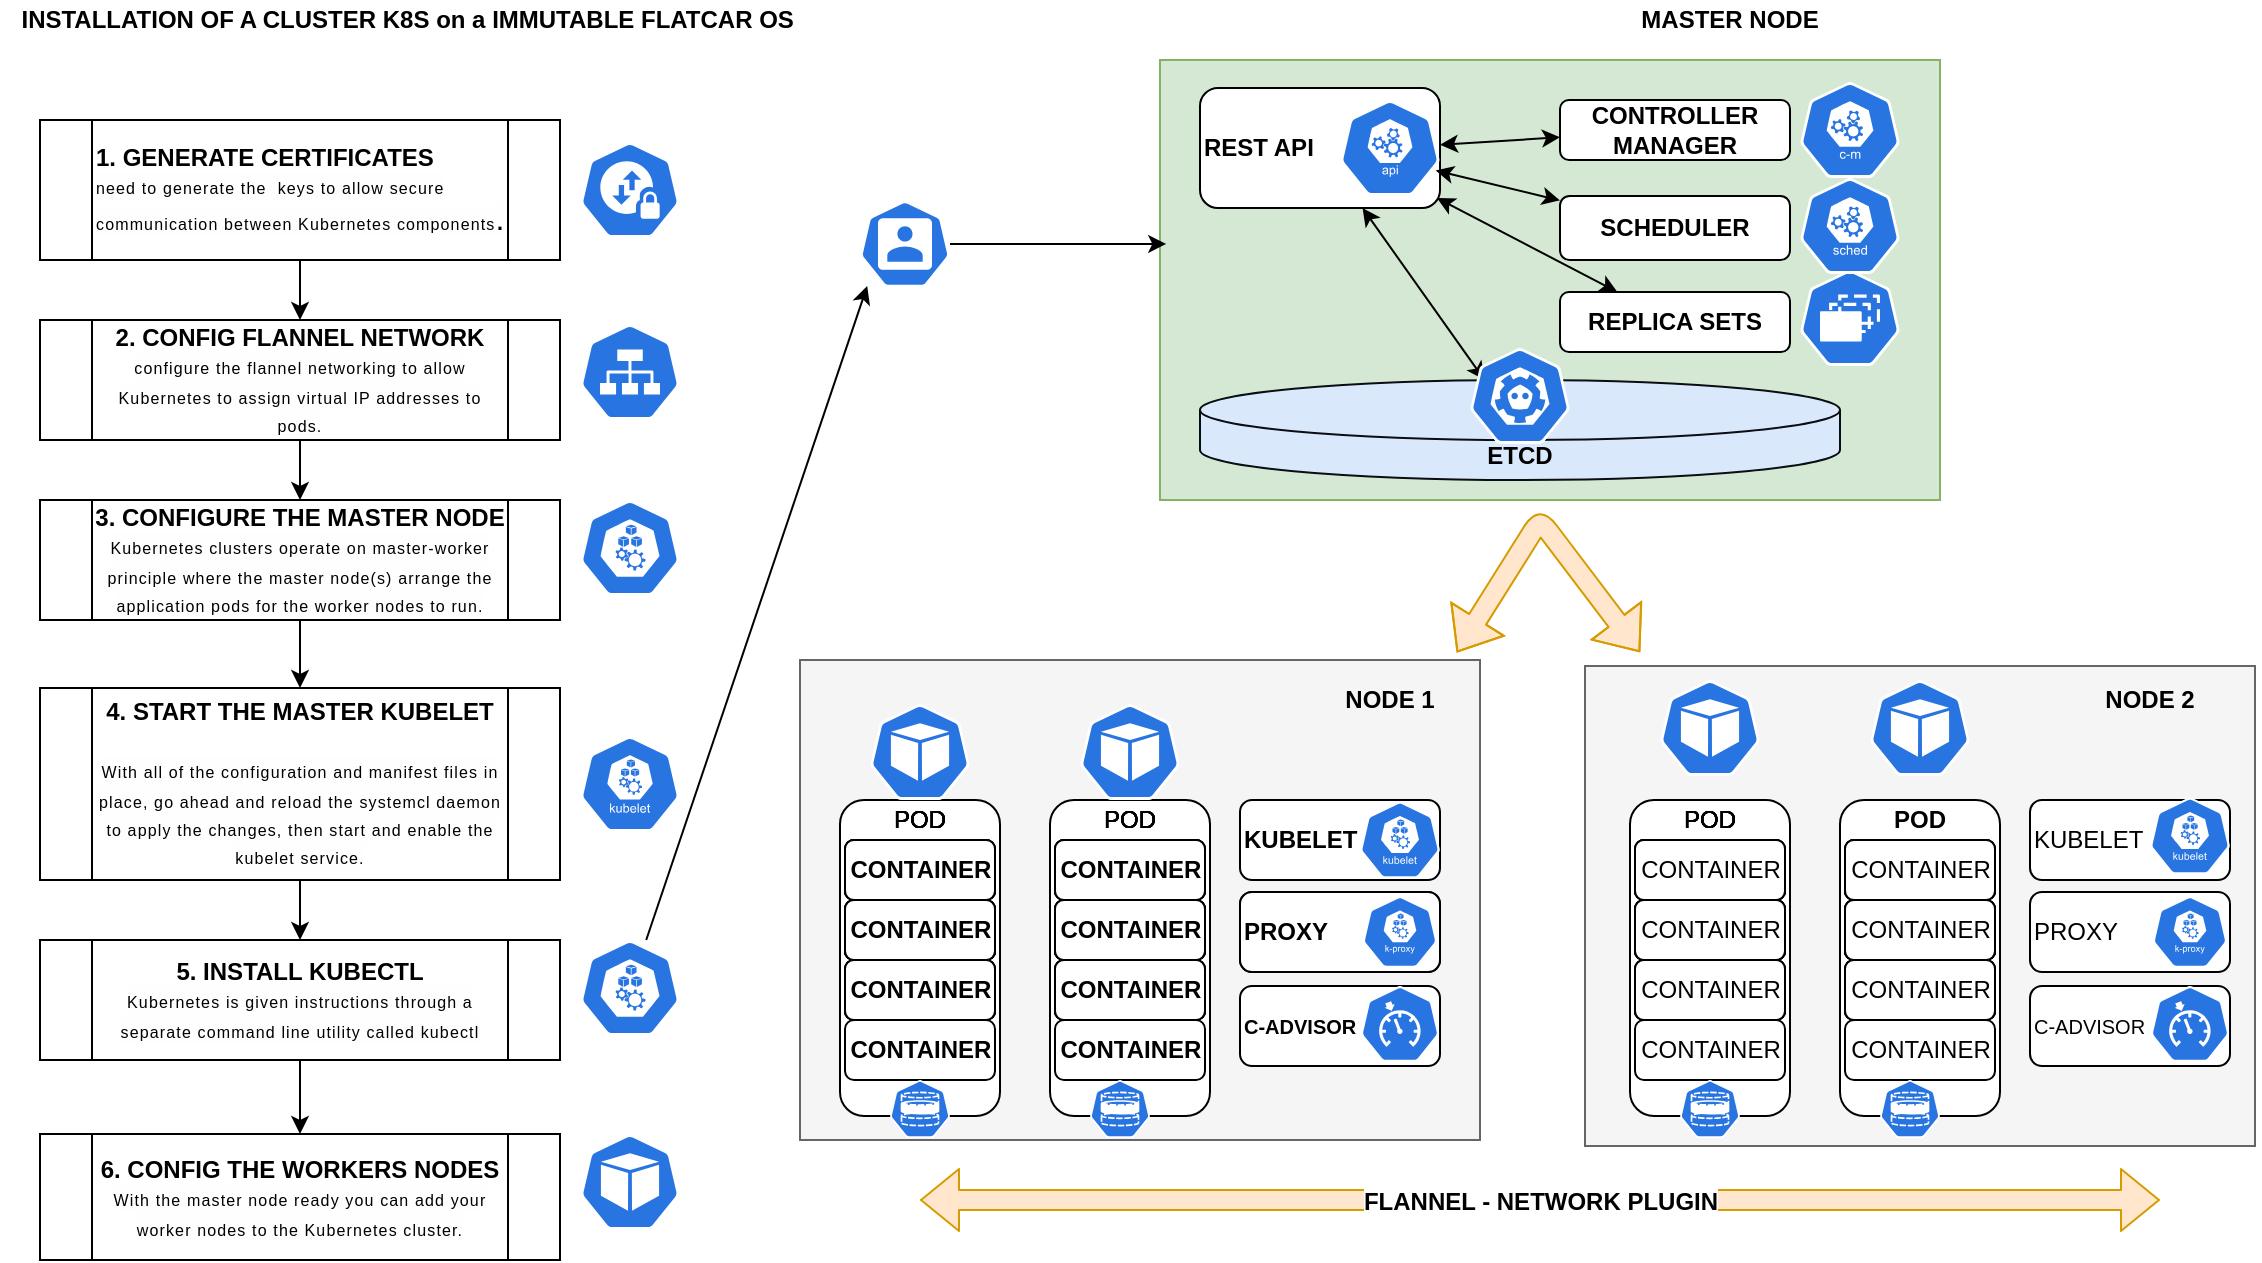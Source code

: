 <mxfile version="13.7.5" type="github">
  <diagram id="WI9T0HZ2pTsCkuznbFz-" name="Page-1">
    <mxGraphModel dx="1185" dy="603" grid="1" gridSize="10" guides="1" tooltips="1" connect="1" arrows="1" fold="1" page="1" pageScale="1" pageWidth="1169" pageHeight="827" math="0" shadow="0">
      <root>
        <mxCell id="0" />
        <mxCell id="1" parent="0" />
        <mxCell id="sXs9M7bIU0b1kzFrnqTN-27" value="" style="rounded=0;whiteSpace=wrap;html=1;fillColor=#f5f5f5;strokeColor=#666666;fontColor=#333333;" vertex="1" parent="1">
          <mxGeometry x="420" y="350" width="340" height="240" as="geometry" />
        </mxCell>
        <mxCell id="sXs9M7bIU0b1kzFrnqTN-10" value="" style="edgeStyle=orthogonalEdgeStyle;rounded=0;orthogonalLoop=1;jettySize=auto;html=1;" edge="1" parent="1" source="sXs9M7bIU0b1kzFrnqTN-2" target="sXs9M7bIU0b1kzFrnqTN-4">
          <mxGeometry relative="1" as="geometry" />
        </mxCell>
        <mxCell id="sXs9M7bIU0b1kzFrnqTN-2" value="&lt;b&gt;1. GENERATE CERTIFICATES&lt;br&gt;&lt;/b&gt;&lt;span style=&quot;font-family: &amp;#34;source sans pro&amp;#34; , sans-serif ; letter-spacing: 0.57px ; background-color: rgb(254 , 254 , 254)&quot;&gt;&lt;font style=&quot;font-size: 8px&quot;&gt;need to generate the&amp;nbsp; keys to allow secure communication between Kubernetes components&lt;/font&gt;&lt;/span&gt;&lt;span style=&quot;font-family: &amp;#34;source sans pro&amp;#34; , sans-serif ; font-size: 16px ; letter-spacing: 0.57px ; background-color: rgb(254 , 254 , 254)&quot;&gt;.&lt;/span&gt;&lt;b&gt;&lt;br&gt;&lt;/b&gt;" style="shape=process;whiteSpace=wrap;html=1;backgroundOutline=1;align=left;" vertex="1" parent="1">
          <mxGeometry x="40" y="80" width="260" height="70" as="geometry" />
        </mxCell>
        <mxCell id="sXs9M7bIU0b1kzFrnqTN-11" style="edgeStyle=orthogonalEdgeStyle;rounded=0;orthogonalLoop=1;jettySize=auto;html=1;exitX=0.5;exitY=1;exitDx=0;exitDy=0;entryX=0.5;entryY=0;entryDx=0;entryDy=0;" edge="1" parent="1" source="sXs9M7bIU0b1kzFrnqTN-4" target="sXs9M7bIU0b1kzFrnqTN-5">
          <mxGeometry relative="1" as="geometry" />
        </mxCell>
        <mxCell id="sXs9M7bIU0b1kzFrnqTN-4" value="&lt;b&gt;2. CONFIG FLANNEL NETWORK&lt;br&gt;&lt;/b&gt;&lt;span style=&quot;font-family: &amp;#34;source sans pro&amp;#34; , sans-serif ; letter-spacing: 0.57px ; background-color: rgb(254 , 254 , 254)&quot;&gt;&lt;font style=&quot;font-size: 8px&quot;&gt;configure the flannel networking to allow Kubernetes to assign virtual IP addresses to pods.&lt;/font&gt;&lt;/span&gt;&lt;b&gt;&lt;br&gt;&lt;/b&gt;" style="shape=process;whiteSpace=wrap;html=1;backgroundOutline=1;align=center;" vertex="1" parent="1">
          <mxGeometry x="40" y="180" width="260" height="60" as="geometry" />
        </mxCell>
        <mxCell id="sXs9M7bIU0b1kzFrnqTN-12" value="" style="edgeStyle=orthogonalEdgeStyle;rounded=0;orthogonalLoop=1;jettySize=auto;html=1;" edge="1" parent="1" source="sXs9M7bIU0b1kzFrnqTN-5" target="sXs9M7bIU0b1kzFrnqTN-6">
          <mxGeometry relative="1" as="geometry" />
        </mxCell>
        <mxCell id="sXs9M7bIU0b1kzFrnqTN-5" value="&lt;b&gt;3. CONFIGURE THE MASTER NODE&lt;br&gt;&lt;/b&gt;&lt;span style=&quot;font-family: &amp;#34;source sans pro&amp;#34; , sans-serif ; letter-spacing: 0.57px ; background-color: rgb(254 , 254 , 254)&quot;&gt;&lt;font style=&quot;font-size: 8px&quot;&gt;Kubernetes clusters operate on master-worker principle where the master node(s) arrange the application pods for the worker nodes to run.&lt;/font&gt;&lt;/span&gt;&lt;b&gt;&lt;br&gt;&lt;/b&gt;" style="shape=process;whiteSpace=wrap;html=1;backgroundOutline=1;align=center;" vertex="1" parent="1">
          <mxGeometry x="40" y="270" width="260" height="60" as="geometry" />
        </mxCell>
        <mxCell id="sXs9M7bIU0b1kzFrnqTN-13" value="" style="edgeStyle=orthogonalEdgeStyle;rounded=0;orthogonalLoop=1;jettySize=auto;html=1;" edge="1" parent="1" source="sXs9M7bIU0b1kzFrnqTN-6" target="sXs9M7bIU0b1kzFrnqTN-7">
          <mxGeometry relative="1" as="geometry" />
        </mxCell>
        <mxCell id="sXs9M7bIU0b1kzFrnqTN-6" value="&lt;b&gt;4. START THE MASTER KUBELET&lt;br&gt;&lt;br&gt;&lt;/b&gt;&lt;span style=&quot;font-family: &amp;#34;source sans pro&amp;#34; , sans-serif ; letter-spacing: 0.57px ; background-color: rgb(254 , 254 , 254)&quot;&gt;&lt;font style=&quot;font-size: 8px&quot;&gt;With all of the configuration and manifest files in place, go ahead and reload the systemcl daemon to apply the changes, then start and enable the kubelet service.&lt;/font&gt;&lt;/span&gt;&lt;b&gt;&lt;br&gt;&lt;/b&gt;" style="shape=process;whiteSpace=wrap;html=1;backgroundOutline=1;align=center;" vertex="1" parent="1">
          <mxGeometry x="40" y="364" width="260" height="96" as="geometry" />
        </mxCell>
        <mxCell id="sXs9M7bIU0b1kzFrnqTN-14" value="" style="edgeStyle=orthogonalEdgeStyle;rounded=0;orthogonalLoop=1;jettySize=auto;html=1;" edge="1" parent="1" source="sXs9M7bIU0b1kzFrnqTN-7" target="sXs9M7bIU0b1kzFrnqTN-8">
          <mxGeometry relative="1" as="geometry" />
        </mxCell>
        <mxCell id="sXs9M7bIU0b1kzFrnqTN-7" value="&lt;b&gt;5. INSTALL KUBECTL&lt;br&gt;&lt;/b&gt;&lt;span style=&quot;font-family: &amp;#34;source sans pro&amp;#34; , sans-serif ; letter-spacing: 0.57px ; background-color: rgb(254 , 254 , 254)&quot;&gt;&lt;font style=&quot;font-size: 8px&quot;&gt;Kubernetes is given instructions through a separate command line utility called kubectl&lt;/font&gt;&lt;/span&gt;&lt;b&gt;&lt;br&gt;&lt;/b&gt;" style="shape=process;whiteSpace=wrap;html=1;backgroundOutline=1;align=center;" vertex="1" parent="1">
          <mxGeometry x="40" y="490" width="260" height="60" as="geometry" />
        </mxCell>
        <mxCell id="sXs9M7bIU0b1kzFrnqTN-8" value="&lt;b&gt;6. CONFIG THE WORKERS NODES&lt;br&gt;&lt;/b&gt;&lt;span style=&quot;font-family: &amp;#34;source sans pro&amp;#34; , sans-serif ; letter-spacing: 0.57px ; background-color: rgb(254 , 254 , 254)&quot;&gt;&lt;font style=&quot;font-size: 8px&quot;&gt;With the master node ready you can add your worker nodes to the Kubernetes cluster.&lt;/font&gt;&lt;/span&gt;&lt;b&gt;&lt;br&gt;&lt;/b&gt;" style="shape=process;whiteSpace=wrap;html=1;backgroundOutline=1;align=center;" vertex="1" parent="1">
          <mxGeometry x="40" y="587" width="260" height="63" as="geometry" />
        </mxCell>
        <mxCell id="sXs9M7bIU0b1kzFrnqTN-15" value="" style="html=1;dashed=0;whitespace=wrap;fillColor=#2875E2;strokeColor=#ffffff;points=[[0.005,0.63,0],[0.1,0.2,0],[0.9,0.2,0],[0.5,0,0],[0.995,0.63,0],[0.72,0.99,0],[0.5,1,0],[0.28,0.99,0]];shape=mxgraph.kubernetes.icon;prIcon=node" vertex="1" parent="1">
          <mxGeometry x="310" y="270" width="50" height="48" as="geometry" />
        </mxCell>
        <mxCell id="sXs9M7bIU0b1kzFrnqTN-16" value="" style="html=1;dashed=0;whitespace=wrap;fillColor=#2875E2;strokeColor=#ffffff;points=[[0.005,0.63,0],[0.1,0.2,0],[0.9,0.2,0],[0.5,0,0],[0.995,0.63,0],[0.72,0.99,0],[0.5,1,0],[0.28,0.99,0]];shape=mxgraph.kubernetes.icon;prIcon=kubelet" vertex="1" parent="1">
          <mxGeometry x="310" y="388" width="50" height="48" as="geometry" />
        </mxCell>
        <mxCell id="sXs9M7bIU0b1kzFrnqTN-125" style="edgeStyle=none;rounded=0;orthogonalLoop=1;jettySize=auto;html=1;entryX=0.08;entryY=0.938;entryDx=0;entryDy=0;entryPerimeter=0;" edge="1" parent="1" source="sXs9M7bIU0b1kzFrnqTN-17" target="sXs9M7bIU0b1kzFrnqTN-119">
          <mxGeometry relative="1" as="geometry" />
        </mxCell>
        <mxCell id="sXs9M7bIU0b1kzFrnqTN-17" value="" style="html=1;dashed=0;whitespace=wrap;fillColor=#2875E2;strokeColor=#ffffff;points=[[0.005,0.63,0],[0.1,0.2,0],[0.9,0.2,0],[0.5,0,0],[0.995,0.63,0],[0.72,0.99,0],[0.5,1,0],[0.28,0.99,0]];shape=mxgraph.kubernetes.icon;prIcon=node" vertex="1" parent="1">
          <mxGeometry x="310" y="490" width="50" height="48" as="geometry" />
        </mxCell>
        <mxCell id="sXs9M7bIU0b1kzFrnqTN-20" value="" style="html=1;dashed=0;whitespace=wrap;fillColor=#2875E2;strokeColor=#ffffff;points=[[0.005,0.63,0],[0.1,0.2,0],[0.9,0.2,0],[0.5,0,0],[0.995,0.63,0],[0.72,0.99,0],[0.5,1,0],[0.28,0.99,0]];shape=mxgraph.kubernetes.icon;prIcon=netpol" vertex="1" parent="1">
          <mxGeometry x="310" y="91" width="50" height="48" as="geometry" />
        </mxCell>
        <mxCell id="sXs9M7bIU0b1kzFrnqTN-22" value="" style="html=1;dashed=0;whitespace=wrap;fillColor=#2875E2;strokeColor=#ffffff;points=[[0.005,0.63,0],[0.1,0.2,0],[0.9,0.2,0],[0.5,0,0],[0.995,0.63,0],[0.72,0.99,0],[0.5,1,0],[0.28,0.99,0]];shape=mxgraph.kubernetes.icon;prIcon=svc" vertex="1" parent="1">
          <mxGeometry x="310" y="182" width="50" height="48" as="geometry" />
        </mxCell>
        <mxCell id="sXs9M7bIU0b1kzFrnqTN-23" value="" style="html=1;dashed=0;whitespace=wrap;fillColor=#2875E2;strokeColor=#ffffff;points=[[0.005,0.63,0],[0.1,0.2,0],[0.9,0.2,0],[0.5,0,0],[0.995,0.63,0],[0.72,0.99,0],[0.5,1,0],[0.28,0.99,0]];shape=mxgraph.kubernetes.icon;prIcon=pod" vertex="1" parent="1">
          <mxGeometry x="310" y="587" width="50" height="48" as="geometry" />
        </mxCell>
        <mxCell id="sXs9M7bIU0b1kzFrnqTN-24" value="" style="rounded=0;whiteSpace=wrap;html=1;fillColor=#d5e8d4;strokeColor=#82b366;" vertex="1" parent="1">
          <mxGeometry x="600" y="50" width="390" height="220" as="geometry" />
        </mxCell>
        <mxCell id="sXs9M7bIU0b1kzFrnqTN-206" value="" style="edgeStyle=none;rounded=0;orthogonalLoop=1;jettySize=auto;html=1;shadow=0;startArrow=classic;startFill=1;" edge="1" parent="1" source="sXs9M7bIU0b1kzFrnqTN-29" target="sXs9M7bIU0b1kzFrnqTN-32">
          <mxGeometry relative="1" as="geometry" />
        </mxCell>
        <mxCell id="sXs9M7bIU0b1kzFrnqTN-29" value="&lt;b&gt;REST API&lt;/b&gt;" style="rounded=1;whiteSpace=wrap;html=1;align=left;" vertex="1" parent="1">
          <mxGeometry x="620" y="64" width="120" height="60" as="geometry" />
        </mxCell>
        <mxCell id="sXs9M7bIU0b1kzFrnqTN-201" value="" style="edgeStyle=none;rounded=0;orthogonalLoop=1;jettySize=auto;html=1;shadow=0;startArrow=classic;startFill=1;" edge="1" parent="1" source="sXs9M7bIU0b1kzFrnqTN-30" target="sXs9M7bIU0b1kzFrnqTN-117">
          <mxGeometry relative="1" as="geometry" />
        </mxCell>
        <mxCell id="sXs9M7bIU0b1kzFrnqTN-30" value="&lt;b&gt;CONTROLLER MANAGER&lt;/b&gt;" style="rounded=1;whiteSpace=wrap;html=1;" vertex="1" parent="1">
          <mxGeometry x="800" y="70" width="115" height="30" as="geometry" />
        </mxCell>
        <mxCell id="sXs9M7bIU0b1kzFrnqTN-204" style="edgeStyle=none;rounded=0;orthogonalLoop=1;jettySize=auto;html=1;entryX=0.982;entryY=0.688;entryDx=0;entryDy=0;entryPerimeter=0;shadow=0;startArrow=classic;startFill=1;" edge="1" parent="1" source="sXs9M7bIU0b1kzFrnqTN-31" target="sXs9M7bIU0b1kzFrnqTN-29">
          <mxGeometry relative="1" as="geometry" />
        </mxCell>
        <mxCell id="sXs9M7bIU0b1kzFrnqTN-31" value="&lt;b&gt;SCHEDULER&lt;/b&gt;" style="rounded=1;whiteSpace=wrap;html=1;" vertex="1" parent="1">
          <mxGeometry x="800" y="118" width="115" height="32" as="geometry" />
        </mxCell>
        <mxCell id="sXs9M7bIU0b1kzFrnqTN-32" value="&lt;b&gt;ETCD&lt;/b&gt;" style="shape=cylinder3;whiteSpace=wrap;html=1;boundedLbl=1;backgroundOutline=1;size=15;fillColor=#dae8fc;strokeColor=#0A0D12;" vertex="1" parent="1">
          <mxGeometry x="620" y="210" width="320" height="50" as="geometry" />
        </mxCell>
        <mxCell id="sXs9M7bIU0b1kzFrnqTN-33" value="&lt;b&gt;MASTER NODE&lt;/b&gt;" style="text;html=1;strokeColor=none;fillColor=none;align=center;verticalAlign=middle;whiteSpace=wrap;rounded=0;" vertex="1" parent="1">
          <mxGeometry x="830" y="20" width="110" height="20" as="geometry" />
        </mxCell>
        <mxCell id="sXs9M7bIU0b1kzFrnqTN-51" value="&lt;b&gt;NODE 1&lt;/b&gt;" style="text;html=1;strokeColor=none;fillColor=none;align=center;verticalAlign=middle;whiteSpace=wrap;rounded=0;" vertex="1" parent="1">
          <mxGeometry x="660" y="360" width="110" height="20" as="geometry" />
        </mxCell>
        <mxCell id="sXs9M7bIU0b1kzFrnqTN-112" value="" style="shape=flexArrow;endArrow=classic;startArrow=classic;html=1;exitX=0.966;exitY=-0.016;exitDx=0;exitDy=0;exitPerimeter=0;fillColor=#ffe6cc;strokeColor=#d79b00;" edge="1" parent="1" source="sXs9M7bIU0b1kzFrnqTN-27">
          <mxGeometry width="50" height="50" relative="1" as="geometry">
            <mxPoint x="755" y="340" as="sourcePoint" />
            <mxPoint x="840" y="346" as="targetPoint" />
            <Array as="points">
              <mxPoint x="790" y="280" />
            </Array>
          </mxGeometry>
        </mxCell>
        <mxCell id="sXs9M7bIU0b1kzFrnqTN-117" value="" style="html=1;dashed=0;whitespace=wrap;fillColor=#2875E2;strokeColor=#ffffff;points=[[0.005,0.63,0],[0.1,0.2,0],[0.9,0.2,0],[0.5,0,0],[0.995,0.63,0],[0.72,0.99,0],[0.5,1,0],[0.28,0.99,0]];shape=mxgraph.kubernetes.icon;prIcon=api" vertex="1" parent="1">
          <mxGeometry x="690" y="70" width="50" height="48" as="geometry" />
        </mxCell>
        <mxCell id="sXs9M7bIU0b1kzFrnqTN-118" value="" style="html=1;dashed=0;whitespace=wrap;fillColor=#2875E2;strokeColor=#ffffff;points=[[0.005,0.63,0],[0.1,0.2,0],[0.9,0.2,0],[0.5,0,0],[0.995,0.63,0],[0.72,0.99,0],[0.5,1,0],[0.28,0.99,0]];shape=mxgraph.kubernetes.icon;prIcon=c_m" vertex="1" parent="1">
          <mxGeometry x="920" y="61" width="50" height="48" as="geometry" />
        </mxCell>
        <mxCell id="sXs9M7bIU0b1kzFrnqTN-127" style="edgeStyle=none;rounded=0;orthogonalLoop=1;jettySize=auto;html=1;entryX=0.008;entryY=0.418;entryDx=0;entryDy=0;entryPerimeter=0;" edge="1" parent="1" source="sXs9M7bIU0b1kzFrnqTN-119" target="sXs9M7bIU0b1kzFrnqTN-24">
          <mxGeometry relative="1" as="geometry" />
        </mxCell>
        <mxCell id="sXs9M7bIU0b1kzFrnqTN-119" value="" style="html=1;dashed=0;whitespace=wrap;fillColor=#2875E2;strokeColor=#ffffff;points=[[0.005,0.63,0],[0.1,0.2,0],[0.9,0.2,0],[0.5,0,0],[0.995,0.63,0],[0.72,0.99,0],[0.5,1,0],[0.28,0.99,0]];shape=mxgraph.kubernetes.icon;prIcon=user" vertex="1" parent="1">
          <mxGeometry x="450" y="118" width="45" height="48" as="geometry" />
        </mxCell>
        <mxCell id="sXs9M7bIU0b1kzFrnqTN-120" value="" style="html=1;dashed=0;whitespace=wrap;fillColor=#2875E2;strokeColor=#ffffff;points=[[0.005,0.63,0],[0.1,0.2,0],[0.9,0.2,0],[0.5,0,0],[0.995,0.63,0],[0.72,0.99,0],[0.5,1,0],[0.28,0.99,0]];shape=mxgraph.kubernetes.icon;prIcon=etcd" vertex="1" parent="1">
          <mxGeometry x="755" y="194" width="50" height="48" as="geometry" />
        </mxCell>
        <mxCell id="sXs9M7bIU0b1kzFrnqTN-122" value="" style="html=1;dashed=0;whitespace=wrap;fillColor=#2875E2;strokeColor=#ffffff;points=[[0.005,0.63,0],[0.1,0.2,0],[0.9,0.2,0],[0.5,0,0],[0.995,0.63,0],[0.72,0.99,0],[0.5,1,0],[0.28,0.99,0]];shape=mxgraph.kubernetes.icon;prIcon=rs" vertex="1" parent="1">
          <mxGeometry x="920" y="155" width="50" height="48" as="geometry" />
        </mxCell>
        <mxCell id="sXs9M7bIU0b1kzFrnqTN-203" style="edgeStyle=none;rounded=0;orthogonalLoop=1;jettySize=auto;html=1;entryX=0.987;entryY=0.917;entryDx=0;entryDy=0;entryPerimeter=0;shadow=0;startArrow=classic;startFill=1;" edge="1" parent="1" source="sXs9M7bIU0b1kzFrnqTN-123" target="sXs9M7bIU0b1kzFrnqTN-29">
          <mxGeometry relative="1" as="geometry" />
        </mxCell>
        <mxCell id="sXs9M7bIU0b1kzFrnqTN-123" value="&lt;b&gt;REPLICA SETS&lt;/b&gt;" style="rounded=1;whiteSpace=wrap;html=1;" vertex="1" parent="1">
          <mxGeometry x="800" y="166" width="115" height="30" as="geometry" />
        </mxCell>
        <mxCell id="sXs9M7bIU0b1kzFrnqTN-126" value="" style="html=1;dashed=0;whitespace=wrap;fillColor=#2875E2;strokeColor=#ffffff;points=[[0.005,0.63,0],[0.1,0.2,0],[0.9,0.2,0],[0.5,0,0],[0.995,0.63,0],[0.72,0.99,0],[0.5,1,0],[0.28,0.99,0]];shape=mxgraph.kubernetes.icon;prIcon=sched" vertex="1" parent="1">
          <mxGeometry x="920" y="109" width="50" height="48" as="geometry" />
        </mxCell>
        <mxCell id="sXs9M7bIU0b1kzFrnqTN-130" value="" style="group" vertex="1" connectable="0" parent="1">
          <mxGeometry x="425" y="372" width="315" height="227" as="geometry" />
        </mxCell>
        <mxCell id="sXs9M7bIU0b1kzFrnqTN-84" value="" style="group" vertex="1" connectable="0" parent="sXs9M7bIU0b1kzFrnqTN-130">
          <mxGeometry y="48" width="110" height="179" as="geometry" />
        </mxCell>
        <mxCell id="sXs9M7bIU0b1kzFrnqTN-52" value="" style="rounded=1;whiteSpace=wrap;html=1;" vertex="1" parent="sXs9M7bIU0b1kzFrnqTN-84">
          <mxGeometry x="15" width="80" height="158" as="geometry" />
        </mxCell>
        <mxCell id="sXs9M7bIU0b1kzFrnqTN-53" value="POD" style="text;html=1;strokeColor=none;fillColor=none;align=center;verticalAlign=middle;whiteSpace=wrap;rounded=0;" vertex="1" parent="sXs9M7bIU0b1kzFrnqTN-84">
          <mxGeometry width="110" height="20" as="geometry" />
        </mxCell>
        <mxCell id="sXs9M7bIU0b1kzFrnqTN-55" value="CONTAINER" style="rounded=1;whiteSpace=wrap;html=1;" vertex="1" parent="sXs9M7bIU0b1kzFrnqTN-84">
          <mxGeometry x="17.5" y="20" width="75" height="30" as="geometry" />
        </mxCell>
        <mxCell id="sXs9M7bIU0b1kzFrnqTN-56" value="CONTAINER" style="rounded=1;whiteSpace=wrap;html=1;" vertex="1" parent="sXs9M7bIU0b1kzFrnqTN-84">
          <mxGeometry x="17.5" y="80" width="75" height="30" as="geometry" />
        </mxCell>
        <mxCell id="sXs9M7bIU0b1kzFrnqTN-58" value="&lt;b&gt;CONTAINER&lt;/b&gt;" style="rounded=1;whiteSpace=wrap;html=1;" vertex="1" parent="sXs9M7bIU0b1kzFrnqTN-84">
          <mxGeometry x="17.5" y="110" width="75" height="30" as="geometry" />
        </mxCell>
        <mxCell id="sXs9M7bIU0b1kzFrnqTN-59" style="edgeStyle=none;rounded=0;orthogonalLoop=1;jettySize=auto;html=1;exitX=0.5;exitY=0;exitDx=0;exitDy=0;" edge="1" parent="sXs9M7bIU0b1kzFrnqTN-84" source="sXs9M7bIU0b1kzFrnqTN-56" target="sXs9M7bIU0b1kzFrnqTN-56">
          <mxGeometry relative="1" as="geometry" />
        </mxCell>
        <mxCell id="sXs9M7bIU0b1kzFrnqTN-60" value="CONTAINER" style="rounded=1;whiteSpace=wrap;html=1;" vertex="1" parent="sXs9M7bIU0b1kzFrnqTN-84">
          <mxGeometry x="17.5" y="50" width="75" height="30" as="geometry" />
        </mxCell>
        <mxCell id="sXs9M7bIU0b1kzFrnqTN-61" value="POD" style="text;html=1;strokeColor=none;fillColor=none;align=center;verticalAlign=middle;whiteSpace=wrap;rounded=0;" vertex="1" parent="sXs9M7bIU0b1kzFrnqTN-84">
          <mxGeometry width="110" height="20" as="geometry" />
        </mxCell>
        <mxCell id="sXs9M7bIU0b1kzFrnqTN-62" value="CONTAINER" style="rounded=1;whiteSpace=wrap;html=1;" vertex="1" parent="sXs9M7bIU0b1kzFrnqTN-84">
          <mxGeometry x="17.5" y="20" width="75" height="30" as="geometry" />
        </mxCell>
        <mxCell id="sXs9M7bIU0b1kzFrnqTN-63" value="CONTAINER" style="rounded=1;whiteSpace=wrap;html=1;" vertex="1" parent="sXs9M7bIU0b1kzFrnqTN-84">
          <mxGeometry x="17.5" y="50" width="75" height="30" as="geometry" />
        </mxCell>
        <mxCell id="sXs9M7bIU0b1kzFrnqTN-64" value="POD" style="text;html=1;strokeColor=none;fillColor=none;align=center;verticalAlign=middle;whiteSpace=wrap;rounded=0;" vertex="1" parent="sXs9M7bIU0b1kzFrnqTN-84">
          <mxGeometry width="110" height="20" as="geometry" />
        </mxCell>
        <mxCell id="sXs9M7bIU0b1kzFrnqTN-65" value="CONTAINER" style="rounded=1;whiteSpace=wrap;html=1;" vertex="1" parent="sXs9M7bIU0b1kzFrnqTN-84">
          <mxGeometry x="17.5" y="20" width="75" height="30" as="geometry" />
        </mxCell>
        <mxCell id="sXs9M7bIU0b1kzFrnqTN-66" value="CONTAINER" style="rounded=1;whiteSpace=wrap;html=1;" vertex="1" parent="sXs9M7bIU0b1kzFrnqTN-84">
          <mxGeometry x="17.5" y="50" width="75" height="30" as="geometry" />
        </mxCell>
        <mxCell id="sXs9M7bIU0b1kzFrnqTN-67" value="CONTAINER" style="rounded=1;whiteSpace=wrap;html=1;" vertex="1" parent="sXs9M7bIU0b1kzFrnqTN-84">
          <mxGeometry x="17.5" y="80" width="75" height="30" as="geometry" />
        </mxCell>
        <mxCell id="sXs9M7bIU0b1kzFrnqTN-68" value="POD" style="text;html=1;strokeColor=none;fillColor=none;align=center;verticalAlign=middle;whiteSpace=wrap;rounded=0;" vertex="1" parent="sXs9M7bIU0b1kzFrnqTN-84">
          <mxGeometry width="110" height="20" as="geometry" />
        </mxCell>
        <mxCell id="sXs9M7bIU0b1kzFrnqTN-69" value="&lt;b&gt;CONTAINER&lt;/b&gt;" style="rounded=1;whiteSpace=wrap;html=1;" vertex="1" parent="sXs9M7bIU0b1kzFrnqTN-84">
          <mxGeometry x="17.5" y="20" width="75" height="30" as="geometry" />
        </mxCell>
        <mxCell id="sXs9M7bIU0b1kzFrnqTN-70" value="CONTAINER" style="rounded=1;whiteSpace=wrap;html=1;" vertex="1" parent="sXs9M7bIU0b1kzFrnqTN-84">
          <mxGeometry x="17.5" y="50" width="75" height="30" as="geometry" />
        </mxCell>
        <mxCell id="sXs9M7bIU0b1kzFrnqTN-71" value="CONTAINER" style="rounded=1;whiteSpace=wrap;html=1;" vertex="1" parent="sXs9M7bIU0b1kzFrnqTN-84">
          <mxGeometry x="17.5" y="80" width="75" height="30" as="geometry" />
        </mxCell>
        <mxCell id="sXs9M7bIU0b1kzFrnqTN-74" value="POD" style="text;html=1;strokeColor=none;fillColor=none;align=center;verticalAlign=middle;whiteSpace=wrap;rounded=0;" vertex="1" parent="sXs9M7bIU0b1kzFrnqTN-84">
          <mxGeometry width="110" height="20" as="geometry" />
        </mxCell>
        <mxCell id="sXs9M7bIU0b1kzFrnqTN-75" value="CONTAINER" style="rounded=1;whiteSpace=wrap;html=1;" vertex="1" parent="sXs9M7bIU0b1kzFrnqTN-84">
          <mxGeometry x="17.5" y="50" width="75" height="30" as="geometry" />
        </mxCell>
        <mxCell id="sXs9M7bIU0b1kzFrnqTN-76" value="POD" style="text;html=1;strokeColor=none;fillColor=none;align=center;verticalAlign=middle;whiteSpace=wrap;rounded=0;" vertex="1" parent="sXs9M7bIU0b1kzFrnqTN-84">
          <mxGeometry width="110" height="20" as="geometry" />
        </mxCell>
        <mxCell id="sXs9M7bIU0b1kzFrnqTN-77" value="&lt;b&gt;CONTAINER&lt;/b&gt;" style="rounded=1;whiteSpace=wrap;html=1;" vertex="1" parent="sXs9M7bIU0b1kzFrnqTN-84">
          <mxGeometry x="17.5" y="50" width="75" height="30" as="geometry" />
        </mxCell>
        <mxCell id="sXs9M7bIU0b1kzFrnqTN-78" value="&lt;b&gt;CONTAINER&lt;/b&gt;" style="rounded=1;whiteSpace=wrap;html=1;" vertex="1" parent="sXs9M7bIU0b1kzFrnqTN-84">
          <mxGeometry x="17.5" y="80" width="75" height="30" as="geometry" />
        </mxCell>
        <mxCell id="sXs9M7bIU0b1kzFrnqTN-128" value="" style="html=1;dashed=0;whitespace=wrap;fillColor=#2875E2;strokeColor=#ffffff;points=[[0.005,0.63,0],[0.1,0.2,0],[0.9,0.2,0],[0.5,0,0],[0.995,0.63,0],[0.72,0.99,0],[0.5,1,0],[0.28,0.99,0]];shape=mxgraph.kubernetes.icon;prIcon=sc" vertex="1" parent="sXs9M7bIU0b1kzFrnqTN-84">
          <mxGeometry x="35" y="140" width="40" height="29" as="geometry" />
        </mxCell>
        <mxCell id="sXs9M7bIU0b1kzFrnqTN-85" value="" style="group" vertex="1" connectable="0" parent="sXs9M7bIU0b1kzFrnqTN-130">
          <mxGeometry x="105" y="48" width="110" height="169" as="geometry" />
        </mxCell>
        <mxCell id="sXs9M7bIU0b1kzFrnqTN-86" value="" style="rounded=1;whiteSpace=wrap;html=1;" vertex="1" parent="sXs9M7bIU0b1kzFrnqTN-85">
          <mxGeometry x="15" width="80" height="158" as="geometry" />
        </mxCell>
        <mxCell id="sXs9M7bIU0b1kzFrnqTN-87" value="POD" style="text;html=1;strokeColor=none;fillColor=none;align=center;verticalAlign=middle;whiteSpace=wrap;rounded=0;" vertex="1" parent="sXs9M7bIU0b1kzFrnqTN-85">
          <mxGeometry width="110" height="20" as="geometry" />
        </mxCell>
        <mxCell id="sXs9M7bIU0b1kzFrnqTN-88" value="CONTAINER" style="rounded=1;whiteSpace=wrap;html=1;" vertex="1" parent="sXs9M7bIU0b1kzFrnqTN-85">
          <mxGeometry x="17.5" y="20" width="75" height="30" as="geometry" />
        </mxCell>
        <mxCell id="sXs9M7bIU0b1kzFrnqTN-89" value="CONTAINER" style="rounded=1;whiteSpace=wrap;html=1;" vertex="1" parent="sXs9M7bIU0b1kzFrnqTN-85">
          <mxGeometry x="17.5" y="80" width="75" height="30" as="geometry" />
        </mxCell>
        <mxCell id="sXs9M7bIU0b1kzFrnqTN-90" value="&lt;b&gt;CONTAINER&lt;/b&gt;" style="rounded=1;whiteSpace=wrap;html=1;" vertex="1" parent="sXs9M7bIU0b1kzFrnqTN-85">
          <mxGeometry x="17.5" y="110" width="75" height="30" as="geometry" />
        </mxCell>
        <mxCell id="sXs9M7bIU0b1kzFrnqTN-91" style="edgeStyle=none;rounded=0;orthogonalLoop=1;jettySize=auto;html=1;exitX=0.5;exitY=0;exitDx=0;exitDy=0;" edge="1" parent="sXs9M7bIU0b1kzFrnqTN-85" source="sXs9M7bIU0b1kzFrnqTN-89" target="sXs9M7bIU0b1kzFrnqTN-89">
          <mxGeometry relative="1" as="geometry" />
        </mxCell>
        <mxCell id="sXs9M7bIU0b1kzFrnqTN-92" value="CONTAINER" style="rounded=1;whiteSpace=wrap;html=1;" vertex="1" parent="sXs9M7bIU0b1kzFrnqTN-85">
          <mxGeometry x="17.5" y="50" width="75" height="30" as="geometry" />
        </mxCell>
        <mxCell id="sXs9M7bIU0b1kzFrnqTN-93" value="POD" style="text;html=1;strokeColor=none;fillColor=none;align=center;verticalAlign=middle;whiteSpace=wrap;rounded=0;" vertex="1" parent="sXs9M7bIU0b1kzFrnqTN-85">
          <mxGeometry width="110" height="20" as="geometry" />
        </mxCell>
        <mxCell id="sXs9M7bIU0b1kzFrnqTN-94" value="CONTAINER" style="rounded=1;whiteSpace=wrap;html=1;" vertex="1" parent="sXs9M7bIU0b1kzFrnqTN-85">
          <mxGeometry x="17.5" y="20" width="75" height="30" as="geometry" />
        </mxCell>
        <mxCell id="sXs9M7bIU0b1kzFrnqTN-95" value="CONTAINER" style="rounded=1;whiteSpace=wrap;html=1;" vertex="1" parent="sXs9M7bIU0b1kzFrnqTN-85">
          <mxGeometry x="17.5" y="50" width="75" height="30" as="geometry" />
        </mxCell>
        <mxCell id="sXs9M7bIU0b1kzFrnqTN-96" value="POD" style="text;html=1;strokeColor=none;fillColor=none;align=center;verticalAlign=middle;whiteSpace=wrap;rounded=0;" vertex="1" parent="sXs9M7bIU0b1kzFrnqTN-85">
          <mxGeometry width="110" height="20" as="geometry" />
        </mxCell>
        <mxCell id="sXs9M7bIU0b1kzFrnqTN-97" value="CONTAINER" style="rounded=1;whiteSpace=wrap;html=1;" vertex="1" parent="sXs9M7bIU0b1kzFrnqTN-85">
          <mxGeometry x="17.5" y="20" width="75" height="30" as="geometry" />
        </mxCell>
        <mxCell id="sXs9M7bIU0b1kzFrnqTN-98" value="CONTAINER" style="rounded=1;whiteSpace=wrap;html=1;" vertex="1" parent="sXs9M7bIU0b1kzFrnqTN-85">
          <mxGeometry x="17.5" y="50" width="75" height="30" as="geometry" />
        </mxCell>
        <mxCell id="sXs9M7bIU0b1kzFrnqTN-99" value="CONTAINER" style="rounded=1;whiteSpace=wrap;html=1;" vertex="1" parent="sXs9M7bIU0b1kzFrnqTN-85">
          <mxGeometry x="17.5" y="80" width="75" height="30" as="geometry" />
        </mxCell>
        <mxCell id="sXs9M7bIU0b1kzFrnqTN-100" value="POD" style="text;html=1;strokeColor=none;fillColor=none;align=center;verticalAlign=middle;whiteSpace=wrap;rounded=0;" vertex="1" parent="sXs9M7bIU0b1kzFrnqTN-85">
          <mxGeometry width="110" height="20" as="geometry" />
        </mxCell>
        <mxCell id="sXs9M7bIU0b1kzFrnqTN-101" value="&lt;b&gt;CONTAINER&lt;/b&gt;" style="rounded=1;whiteSpace=wrap;html=1;" vertex="1" parent="sXs9M7bIU0b1kzFrnqTN-85">
          <mxGeometry x="17.5" y="20" width="75" height="30" as="geometry" />
        </mxCell>
        <mxCell id="sXs9M7bIU0b1kzFrnqTN-102" value="CONTAINER" style="rounded=1;whiteSpace=wrap;html=1;" vertex="1" parent="sXs9M7bIU0b1kzFrnqTN-85">
          <mxGeometry x="17.5" y="50" width="75" height="30" as="geometry" />
        </mxCell>
        <mxCell id="sXs9M7bIU0b1kzFrnqTN-103" value="CONTAINER" style="rounded=1;whiteSpace=wrap;html=1;" vertex="1" parent="sXs9M7bIU0b1kzFrnqTN-85">
          <mxGeometry x="17.5" y="80" width="75" height="30" as="geometry" />
        </mxCell>
        <mxCell id="sXs9M7bIU0b1kzFrnqTN-104" value="POD" style="text;html=1;strokeColor=none;fillColor=none;align=center;verticalAlign=middle;whiteSpace=wrap;rounded=0;" vertex="1" parent="sXs9M7bIU0b1kzFrnqTN-85">
          <mxGeometry width="110" height="20" as="geometry" />
        </mxCell>
        <mxCell id="sXs9M7bIU0b1kzFrnqTN-105" value="CONTAINER" style="rounded=1;whiteSpace=wrap;html=1;" vertex="1" parent="sXs9M7bIU0b1kzFrnqTN-85">
          <mxGeometry x="17.5" y="50" width="75" height="30" as="geometry" />
        </mxCell>
        <mxCell id="sXs9M7bIU0b1kzFrnqTN-106" value="POD" style="text;html=1;strokeColor=none;fillColor=none;align=center;verticalAlign=middle;whiteSpace=wrap;rounded=0;" vertex="1" parent="sXs9M7bIU0b1kzFrnqTN-85">
          <mxGeometry width="110" height="20" as="geometry" />
        </mxCell>
        <mxCell id="sXs9M7bIU0b1kzFrnqTN-107" value="&lt;b&gt;CONTAINER&lt;/b&gt;" style="rounded=1;whiteSpace=wrap;html=1;" vertex="1" parent="sXs9M7bIU0b1kzFrnqTN-85">
          <mxGeometry x="17.5" y="50" width="75" height="30" as="geometry" />
        </mxCell>
        <mxCell id="sXs9M7bIU0b1kzFrnqTN-108" value="&lt;b&gt;CONTAINER&lt;/b&gt;" style="rounded=1;whiteSpace=wrap;html=1;" vertex="1" parent="sXs9M7bIU0b1kzFrnqTN-85">
          <mxGeometry x="17.5" y="80" width="75" height="30" as="geometry" />
        </mxCell>
        <mxCell id="sXs9M7bIU0b1kzFrnqTN-129" value="" style="html=1;dashed=0;whitespace=wrap;fillColor=#2875E2;strokeColor=#ffffff;points=[[0.005,0.63,0],[0.1,0.2,0],[0.9,0.2,0],[0.5,0,0],[0.995,0.63,0],[0.72,0.99,0],[0.5,1,0],[0.28,0.99,0]];shape=mxgraph.kubernetes.icon;prIcon=sc" vertex="1" parent="sXs9M7bIU0b1kzFrnqTN-85">
          <mxGeometry x="30" y="140" width="40" height="29" as="geometry" />
        </mxCell>
        <mxCell id="sXs9M7bIU0b1kzFrnqTN-109" value="&lt;b&gt;KUBELET&lt;/b&gt;" style="rounded=1;whiteSpace=wrap;html=1;align=left;" vertex="1" parent="sXs9M7bIU0b1kzFrnqTN-130">
          <mxGeometry x="215" y="48" width="100" height="40" as="geometry" />
        </mxCell>
        <mxCell id="sXs9M7bIU0b1kzFrnqTN-110" value="PROXY" style="rounded=1;whiteSpace=wrap;html=1;align=left;" vertex="1" parent="sXs9M7bIU0b1kzFrnqTN-130">
          <mxGeometry x="215" y="94" width="100" height="40" as="geometry" />
        </mxCell>
        <mxCell id="sXs9M7bIU0b1kzFrnqTN-111" value="&lt;font style=&quot;font-size: 10px&quot;&gt;&lt;b&gt;C-ADVISOR&lt;/b&gt;&lt;/font&gt;" style="rounded=1;whiteSpace=wrap;html=1;align=left;" vertex="1" parent="sXs9M7bIU0b1kzFrnqTN-130">
          <mxGeometry x="215" y="141" width="100" height="40" as="geometry" />
        </mxCell>
        <mxCell id="sXs9M7bIU0b1kzFrnqTN-113" value="" style="html=1;dashed=0;whitespace=wrap;fillColor=#2875E2;strokeColor=#ffffff;points=[[0.005,0.63,0],[0.1,0.2,0],[0.9,0.2,0],[0.5,0,0],[0.995,0.63,0],[0.72,0.99,0],[0.5,1,0],[0.28,0.99,0]];shape=mxgraph.kubernetes.icon;prIcon=pod" vertex="1" parent="sXs9M7bIU0b1kzFrnqTN-130">
          <mxGeometry x="30" width="50" height="48" as="geometry" />
        </mxCell>
        <mxCell id="sXs9M7bIU0b1kzFrnqTN-114" value="" style="html=1;dashed=0;whitespace=wrap;fillColor=#2875E2;strokeColor=#ffffff;points=[[0.005,0.63,0],[0.1,0.2,0],[0.9,0.2,0],[0.5,0,0],[0.995,0.63,0],[0.72,0.99,0],[0.5,1,0],[0.28,0.99,0]];shape=mxgraph.kubernetes.icon;prIcon=pod" vertex="1" parent="sXs9M7bIU0b1kzFrnqTN-130">
          <mxGeometry x="135" width="50" height="48" as="geometry" />
        </mxCell>
        <mxCell id="sXs9M7bIU0b1kzFrnqTN-115" value="" style="html=1;dashed=0;whitespace=wrap;fillColor=#2875E2;strokeColor=#ffffff;points=[[0.005,0.63,0],[0.1,0.2,0],[0.9,0.2,0],[0.5,0,0],[0.995,0.63,0],[0.72,0.99,0],[0.5,1,0],[0.28,0.99,0]];shape=mxgraph.kubernetes.icon;prIcon=kubelet" vertex="1" parent="sXs9M7bIU0b1kzFrnqTN-130">
          <mxGeometry x="275" y="48" width="40" height="40" as="geometry" />
        </mxCell>
        <mxCell id="sXs9M7bIU0b1kzFrnqTN-116" value="" style="html=1;dashed=0;whitespace=wrap;fillColor=#2875E2;strokeColor=#ffffff;points=[[0.005,0.63,0],[0.1,0.2,0],[0.9,0.2,0],[0.5,0,0],[0.995,0.63,0],[0.72,0.99,0],[0.5,1,0],[0.28,0.99,0]];shape=mxgraph.kubernetes.icon;prIcon=k_proxy" vertex="1" parent="sXs9M7bIU0b1kzFrnqTN-130">
          <mxGeometry x="275" y="98" width="40" height="36" as="geometry" />
        </mxCell>
        <mxCell id="sXs9M7bIU0b1kzFrnqTN-124" value="" style="html=1;dashed=0;whitespace=wrap;fillColor=#2875E2;strokeColor=#ffffff;points=[[0.005,0.63,0],[0.1,0.2,0],[0.9,0.2,0],[0.5,0,0],[0.995,0.63,0],[0.72,0.99,0],[0.5,1,0],[0.28,0.99,0]];shape=mxgraph.kubernetes.icon;prIcon=quota" vertex="1" parent="sXs9M7bIU0b1kzFrnqTN-130">
          <mxGeometry x="275" y="141" width="40" height="38" as="geometry" />
        </mxCell>
        <mxCell id="sXs9M7bIU0b1kzFrnqTN-194" value="&lt;b&gt;PROXY&lt;/b&gt;" style="rounded=1;whiteSpace=wrap;html=1;align=left;" vertex="1" parent="sXs9M7bIU0b1kzFrnqTN-130">
          <mxGeometry x="215" y="94" width="100" height="40" as="geometry" />
        </mxCell>
        <mxCell id="sXs9M7bIU0b1kzFrnqTN-196" value="" style="html=1;dashed=0;whitespace=wrap;fillColor=#2875E2;strokeColor=#ffffff;points=[[0.005,0.63,0],[0.1,0.2,0],[0.9,0.2,0],[0.5,0,0],[0.995,0.63,0],[0.72,0.99,0],[0.5,1,0],[0.28,0.99,0]];shape=mxgraph.kubernetes.icon;prIcon=k_proxy" vertex="1" parent="sXs9M7bIU0b1kzFrnqTN-130">
          <mxGeometry x="275" y="96" width="40" height="36" as="geometry" />
        </mxCell>
        <mxCell id="sXs9M7bIU0b1kzFrnqTN-131" value="" style="group" vertex="1" connectable="0" parent="1">
          <mxGeometry x="820" y="360" width="327.5" height="234" as="geometry" />
        </mxCell>
        <mxCell id="sXs9M7bIU0b1kzFrnqTN-28" value="" style="rounded=0;whiteSpace=wrap;html=1;fillColor=#f5f5f5;strokeColor=#666666;fontColor=#333333;" vertex="1" parent="sXs9M7bIU0b1kzFrnqTN-131">
          <mxGeometry x="-7.5" y="-7" width="335" height="240" as="geometry" />
        </mxCell>
        <mxCell id="sXs9M7bIU0b1kzFrnqTN-132" value="" style="group" vertex="1" connectable="0" parent="sXs9M7bIU0b1kzFrnqTN-131">
          <mxGeometry y="60" width="110" height="179" as="geometry" />
        </mxCell>
        <mxCell id="sXs9M7bIU0b1kzFrnqTN-133" value="" style="rounded=1;whiteSpace=wrap;html=1;" vertex="1" parent="sXs9M7bIU0b1kzFrnqTN-132">
          <mxGeometry x="15" width="80" height="158" as="geometry" />
        </mxCell>
        <mxCell id="sXs9M7bIU0b1kzFrnqTN-134" value="POD" style="text;html=1;strokeColor=none;fillColor=none;align=center;verticalAlign=middle;whiteSpace=wrap;rounded=0;" vertex="1" parent="sXs9M7bIU0b1kzFrnqTN-132">
          <mxGeometry width="110" height="20" as="geometry" />
        </mxCell>
        <mxCell id="sXs9M7bIU0b1kzFrnqTN-135" value="CONTAINER" style="rounded=1;whiteSpace=wrap;html=1;" vertex="1" parent="sXs9M7bIU0b1kzFrnqTN-132">
          <mxGeometry x="17.5" y="20" width="75" height="30" as="geometry" />
        </mxCell>
        <mxCell id="sXs9M7bIU0b1kzFrnqTN-136" value="CONTAINER" style="rounded=1;whiteSpace=wrap;html=1;" vertex="1" parent="sXs9M7bIU0b1kzFrnqTN-132">
          <mxGeometry x="17.5" y="80" width="75" height="30" as="geometry" />
        </mxCell>
        <mxCell id="sXs9M7bIU0b1kzFrnqTN-137" value="CONTAINER" style="rounded=1;whiteSpace=wrap;html=1;" vertex="1" parent="sXs9M7bIU0b1kzFrnqTN-132">
          <mxGeometry x="17.5" y="110" width="75" height="30" as="geometry" />
        </mxCell>
        <mxCell id="sXs9M7bIU0b1kzFrnqTN-138" style="edgeStyle=none;rounded=0;orthogonalLoop=1;jettySize=auto;html=1;exitX=0.5;exitY=0;exitDx=0;exitDy=0;" edge="1" parent="sXs9M7bIU0b1kzFrnqTN-132" source="sXs9M7bIU0b1kzFrnqTN-136" target="sXs9M7bIU0b1kzFrnqTN-136">
          <mxGeometry relative="1" as="geometry" />
        </mxCell>
        <mxCell id="sXs9M7bIU0b1kzFrnqTN-139" value="CONTAINER" style="rounded=1;whiteSpace=wrap;html=1;" vertex="1" parent="sXs9M7bIU0b1kzFrnqTN-132">
          <mxGeometry x="17.5" y="50" width="75" height="30" as="geometry" />
        </mxCell>
        <mxCell id="sXs9M7bIU0b1kzFrnqTN-140" value="POD" style="text;html=1;strokeColor=none;fillColor=none;align=center;verticalAlign=middle;whiteSpace=wrap;rounded=0;" vertex="1" parent="sXs9M7bIU0b1kzFrnqTN-132">
          <mxGeometry width="110" height="20" as="geometry" />
        </mxCell>
        <mxCell id="sXs9M7bIU0b1kzFrnqTN-141" value="CONTAINER" style="rounded=1;whiteSpace=wrap;html=1;" vertex="1" parent="sXs9M7bIU0b1kzFrnqTN-132">
          <mxGeometry x="17.5" y="20" width="75" height="30" as="geometry" />
        </mxCell>
        <mxCell id="sXs9M7bIU0b1kzFrnqTN-142" value="CONTAINER" style="rounded=1;whiteSpace=wrap;html=1;" vertex="1" parent="sXs9M7bIU0b1kzFrnqTN-132">
          <mxGeometry x="17.5" y="50" width="75" height="30" as="geometry" />
        </mxCell>
        <mxCell id="sXs9M7bIU0b1kzFrnqTN-143" value="POD" style="text;html=1;strokeColor=none;fillColor=none;align=center;verticalAlign=middle;whiteSpace=wrap;rounded=0;" vertex="1" parent="sXs9M7bIU0b1kzFrnqTN-132">
          <mxGeometry width="110" height="20" as="geometry" />
        </mxCell>
        <mxCell id="sXs9M7bIU0b1kzFrnqTN-144" value="CONTAINER" style="rounded=1;whiteSpace=wrap;html=1;" vertex="1" parent="sXs9M7bIU0b1kzFrnqTN-132">
          <mxGeometry x="17.5" y="20" width="75" height="30" as="geometry" />
        </mxCell>
        <mxCell id="sXs9M7bIU0b1kzFrnqTN-145" value="CONTAINER" style="rounded=1;whiteSpace=wrap;html=1;" vertex="1" parent="sXs9M7bIU0b1kzFrnqTN-132">
          <mxGeometry x="17.5" y="50" width="75" height="30" as="geometry" />
        </mxCell>
        <mxCell id="sXs9M7bIU0b1kzFrnqTN-146" value="CONTAINER" style="rounded=1;whiteSpace=wrap;html=1;" vertex="1" parent="sXs9M7bIU0b1kzFrnqTN-132">
          <mxGeometry x="17.5" y="80" width="75" height="30" as="geometry" />
        </mxCell>
        <mxCell id="sXs9M7bIU0b1kzFrnqTN-147" value="POD" style="text;html=1;strokeColor=none;fillColor=none;align=center;verticalAlign=middle;whiteSpace=wrap;rounded=0;" vertex="1" parent="sXs9M7bIU0b1kzFrnqTN-132">
          <mxGeometry width="110" height="20" as="geometry" />
        </mxCell>
        <mxCell id="sXs9M7bIU0b1kzFrnqTN-148" value="CONTAINER" style="rounded=1;whiteSpace=wrap;html=1;" vertex="1" parent="sXs9M7bIU0b1kzFrnqTN-132">
          <mxGeometry x="17.5" y="20" width="75" height="30" as="geometry" />
        </mxCell>
        <mxCell id="sXs9M7bIU0b1kzFrnqTN-149" value="CONTAINER" style="rounded=1;whiteSpace=wrap;html=1;" vertex="1" parent="sXs9M7bIU0b1kzFrnqTN-132">
          <mxGeometry x="17.5" y="50" width="75" height="30" as="geometry" />
        </mxCell>
        <mxCell id="sXs9M7bIU0b1kzFrnqTN-150" value="CONTAINER" style="rounded=1;whiteSpace=wrap;html=1;" vertex="1" parent="sXs9M7bIU0b1kzFrnqTN-132">
          <mxGeometry x="17.5" y="80" width="75" height="30" as="geometry" />
        </mxCell>
        <mxCell id="sXs9M7bIU0b1kzFrnqTN-151" value="POD" style="text;html=1;strokeColor=none;fillColor=none;align=center;verticalAlign=middle;whiteSpace=wrap;rounded=0;" vertex="1" parent="sXs9M7bIU0b1kzFrnqTN-132">
          <mxGeometry width="110" height="20" as="geometry" />
        </mxCell>
        <mxCell id="sXs9M7bIU0b1kzFrnqTN-152" value="CONTAINER" style="rounded=1;whiteSpace=wrap;html=1;" vertex="1" parent="sXs9M7bIU0b1kzFrnqTN-132">
          <mxGeometry x="17.5" y="50" width="75" height="30" as="geometry" />
        </mxCell>
        <mxCell id="sXs9M7bIU0b1kzFrnqTN-153" value="POD" style="text;html=1;strokeColor=none;fillColor=none;align=center;verticalAlign=middle;whiteSpace=wrap;rounded=0;" vertex="1" parent="sXs9M7bIU0b1kzFrnqTN-132">
          <mxGeometry width="110" height="20" as="geometry" />
        </mxCell>
        <mxCell id="sXs9M7bIU0b1kzFrnqTN-154" value="CONTAINER" style="rounded=1;whiteSpace=wrap;html=1;" vertex="1" parent="sXs9M7bIU0b1kzFrnqTN-132">
          <mxGeometry x="17.5" y="50" width="75" height="30" as="geometry" />
        </mxCell>
        <mxCell id="sXs9M7bIU0b1kzFrnqTN-155" value="CONTAINER" style="rounded=1;whiteSpace=wrap;html=1;" vertex="1" parent="sXs9M7bIU0b1kzFrnqTN-132">
          <mxGeometry x="17.5" y="80" width="75" height="30" as="geometry" />
        </mxCell>
        <mxCell id="sXs9M7bIU0b1kzFrnqTN-156" value="" style="html=1;dashed=0;whitespace=wrap;fillColor=#2875E2;strokeColor=#ffffff;points=[[0.005,0.63,0],[0.1,0.2,0],[0.9,0.2,0],[0.5,0,0],[0.995,0.63,0],[0.72,0.99,0],[0.5,1,0],[0.28,0.99,0]];shape=mxgraph.kubernetes.icon;prIcon=sc" vertex="1" parent="sXs9M7bIU0b1kzFrnqTN-132">
          <mxGeometry x="35" y="140" width="40" height="29" as="geometry" />
        </mxCell>
        <mxCell id="sXs9M7bIU0b1kzFrnqTN-157" value="" style="group" vertex="1" connectable="0" parent="sXs9M7bIU0b1kzFrnqTN-131">
          <mxGeometry x="105" y="48" width="110" height="169" as="geometry" />
        </mxCell>
        <mxCell id="sXs9M7bIU0b1kzFrnqTN-158" value="" style="rounded=1;whiteSpace=wrap;html=1;" vertex="1" parent="sXs9M7bIU0b1kzFrnqTN-157">
          <mxGeometry x="15" y="12" width="80" height="158" as="geometry" />
        </mxCell>
        <mxCell id="sXs9M7bIU0b1kzFrnqTN-160" value="CONTAINER" style="rounded=1;whiteSpace=wrap;html=1;" vertex="1" parent="sXs9M7bIU0b1kzFrnqTN-157">
          <mxGeometry x="17.5" y="32" width="75" height="30" as="geometry" />
        </mxCell>
        <mxCell id="sXs9M7bIU0b1kzFrnqTN-161" value="CONTAINER" style="rounded=1;whiteSpace=wrap;html=1;" vertex="1" parent="sXs9M7bIU0b1kzFrnqTN-157">
          <mxGeometry x="17.5" y="92" width="75" height="30" as="geometry" />
        </mxCell>
        <mxCell id="sXs9M7bIU0b1kzFrnqTN-162" value="CONTAINER" style="rounded=1;whiteSpace=wrap;html=1;" vertex="1" parent="sXs9M7bIU0b1kzFrnqTN-157">
          <mxGeometry x="17.5" y="122" width="75" height="30" as="geometry" />
        </mxCell>
        <mxCell id="sXs9M7bIU0b1kzFrnqTN-163" style="edgeStyle=none;rounded=0;orthogonalLoop=1;jettySize=auto;html=1;exitX=0.5;exitY=0;exitDx=0;exitDy=0;" edge="1" parent="sXs9M7bIU0b1kzFrnqTN-157" source="sXs9M7bIU0b1kzFrnqTN-161" target="sXs9M7bIU0b1kzFrnqTN-161">
          <mxGeometry relative="1" as="geometry" />
        </mxCell>
        <mxCell id="sXs9M7bIU0b1kzFrnqTN-164" value="CONTAINER" style="rounded=1;whiteSpace=wrap;html=1;" vertex="1" parent="sXs9M7bIU0b1kzFrnqTN-157">
          <mxGeometry x="17.5" y="62" width="75" height="30" as="geometry" />
        </mxCell>
        <mxCell id="sXs9M7bIU0b1kzFrnqTN-166" value="CONTAINER" style="rounded=1;whiteSpace=wrap;html=1;" vertex="1" parent="sXs9M7bIU0b1kzFrnqTN-157">
          <mxGeometry x="17.5" y="32" width="75" height="30" as="geometry" />
        </mxCell>
        <mxCell id="sXs9M7bIU0b1kzFrnqTN-167" value="CONTAINER" style="rounded=1;whiteSpace=wrap;html=1;" vertex="1" parent="sXs9M7bIU0b1kzFrnqTN-157">
          <mxGeometry x="17.5" y="62" width="75" height="30" as="geometry" />
        </mxCell>
        <mxCell id="sXs9M7bIU0b1kzFrnqTN-169" value="CONTAINER" style="rounded=1;whiteSpace=wrap;html=1;" vertex="1" parent="sXs9M7bIU0b1kzFrnqTN-157">
          <mxGeometry x="17.5" y="32" width="75" height="30" as="geometry" />
        </mxCell>
        <mxCell id="sXs9M7bIU0b1kzFrnqTN-170" value="CONTAINER" style="rounded=1;whiteSpace=wrap;html=1;" vertex="1" parent="sXs9M7bIU0b1kzFrnqTN-157">
          <mxGeometry x="17.5" y="62" width="75" height="30" as="geometry" />
        </mxCell>
        <mxCell id="sXs9M7bIU0b1kzFrnqTN-171" value="CONTAINER" style="rounded=1;whiteSpace=wrap;html=1;" vertex="1" parent="sXs9M7bIU0b1kzFrnqTN-157">
          <mxGeometry x="17.5" y="92" width="75" height="30" as="geometry" />
        </mxCell>
        <mxCell id="sXs9M7bIU0b1kzFrnqTN-173" value="CONTAINER" style="rounded=1;whiteSpace=wrap;html=1;" vertex="1" parent="sXs9M7bIU0b1kzFrnqTN-157">
          <mxGeometry x="17.5" y="32" width="75" height="30" as="geometry" />
        </mxCell>
        <mxCell id="sXs9M7bIU0b1kzFrnqTN-174" value="CONTAINER" style="rounded=1;whiteSpace=wrap;html=1;" vertex="1" parent="sXs9M7bIU0b1kzFrnqTN-157">
          <mxGeometry x="17.5" y="62" width="75" height="30" as="geometry" />
        </mxCell>
        <mxCell id="sXs9M7bIU0b1kzFrnqTN-175" value="CONTAINER" style="rounded=1;whiteSpace=wrap;html=1;" vertex="1" parent="sXs9M7bIU0b1kzFrnqTN-157">
          <mxGeometry x="17.5" y="92" width="75" height="30" as="geometry" />
        </mxCell>
        <mxCell id="sXs9M7bIU0b1kzFrnqTN-177" value="CONTAINER" style="rounded=1;whiteSpace=wrap;html=1;" vertex="1" parent="sXs9M7bIU0b1kzFrnqTN-157">
          <mxGeometry x="17.5" y="62" width="75" height="30" as="geometry" />
        </mxCell>
        <mxCell id="sXs9M7bIU0b1kzFrnqTN-179" value="CONTAINER" style="rounded=1;whiteSpace=wrap;html=1;" vertex="1" parent="sXs9M7bIU0b1kzFrnqTN-157">
          <mxGeometry x="17.5" y="62" width="75" height="30" as="geometry" />
        </mxCell>
        <mxCell id="sXs9M7bIU0b1kzFrnqTN-180" value="CONTAINER" style="rounded=1;whiteSpace=wrap;html=1;" vertex="1" parent="sXs9M7bIU0b1kzFrnqTN-157">
          <mxGeometry x="17.5" y="92" width="75" height="30" as="geometry" />
        </mxCell>
        <mxCell id="sXs9M7bIU0b1kzFrnqTN-181" value="" style="html=1;dashed=0;whitespace=wrap;fillColor=#2875E2;strokeColor=#ffffff;points=[[0.005,0.63,0],[0.1,0.2,0],[0.9,0.2,0],[0.5,0,0],[0.995,0.63,0],[0.72,0.99,0],[0.5,1,0],[0.28,0.99,0]];shape=mxgraph.kubernetes.icon;prIcon=sc" vertex="1" parent="sXs9M7bIU0b1kzFrnqTN-157">
          <mxGeometry x="30" y="152" width="40" height="29" as="geometry" />
        </mxCell>
        <mxCell id="sXs9M7bIU0b1kzFrnqTN-207" value="&lt;b&gt;POD&lt;/b&gt;" style="text;html=1;strokeColor=none;fillColor=none;align=center;verticalAlign=middle;whiteSpace=wrap;rounded=0;" vertex="1" parent="sXs9M7bIU0b1kzFrnqTN-157">
          <mxGeometry x="35" y="12" width="40" height="20" as="geometry" />
        </mxCell>
        <mxCell id="sXs9M7bIU0b1kzFrnqTN-182" value="KUBELET" style="rounded=1;whiteSpace=wrap;html=1;align=left;" vertex="1" parent="sXs9M7bIU0b1kzFrnqTN-131">
          <mxGeometry x="215" y="60" width="100" height="40" as="geometry" />
        </mxCell>
        <mxCell id="sXs9M7bIU0b1kzFrnqTN-183" value="PROXY" style="rounded=1;whiteSpace=wrap;html=1;align=left;" vertex="1" parent="sXs9M7bIU0b1kzFrnqTN-131">
          <mxGeometry x="215" y="106" width="100" height="40" as="geometry" />
        </mxCell>
        <mxCell id="sXs9M7bIU0b1kzFrnqTN-184" value="&lt;font style=&quot;font-size: 10px&quot;&gt;C-ADVISOR&lt;/font&gt;" style="rounded=1;whiteSpace=wrap;html=1;align=left;" vertex="1" parent="sXs9M7bIU0b1kzFrnqTN-131">
          <mxGeometry x="215" y="153" width="100" height="40" as="geometry" />
        </mxCell>
        <mxCell id="sXs9M7bIU0b1kzFrnqTN-185" value="" style="html=1;dashed=0;whitespace=wrap;fillColor=#2875E2;strokeColor=#ffffff;points=[[0.005,0.63,0],[0.1,0.2,0],[0.9,0.2,0],[0.5,0,0],[0.995,0.63,0],[0.72,0.99,0],[0.5,1,0],[0.28,0.99,0]];shape=mxgraph.kubernetes.icon;prIcon=pod" vertex="1" parent="sXs9M7bIU0b1kzFrnqTN-131">
          <mxGeometry x="30" width="50" height="48" as="geometry" />
        </mxCell>
        <mxCell id="sXs9M7bIU0b1kzFrnqTN-186" value="" style="html=1;dashed=0;whitespace=wrap;fillColor=#2875E2;strokeColor=#ffffff;points=[[0.005,0.63,0],[0.1,0.2,0],[0.9,0.2,0],[0.5,0,0],[0.995,0.63,0],[0.72,0.99,0],[0.5,1,0],[0.28,0.99,0]];shape=mxgraph.kubernetes.icon;prIcon=pod" vertex="1" parent="sXs9M7bIU0b1kzFrnqTN-131">
          <mxGeometry x="135" width="50" height="48" as="geometry" />
        </mxCell>
        <mxCell id="sXs9M7bIU0b1kzFrnqTN-187" value="" style="html=1;dashed=0;whitespace=wrap;fillColor=#2875E2;strokeColor=#ffffff;points=[[0.005,0.63,0],[0.1,0.2,0],[0.9,0.2,0],[0.5,0,0],[0.995,0.63,0],[0.72,0.99,0],[0.5,1,0],[0.28,0.99,0]];shape=mxgraph.kubernetes.icon;prIcon=kubelet" vertex="1" parent="sXs9M7bIU0b1kzFrnqTN-131">
          <mxGeometry x="275" y="58" width="40" height="40" as="geometry" />
        </mxCell>
        <mxCell id="sXs9M7bIU0b1kzFrnqTN-188" value="" style="html=1;dashed=0;whitespace=wrap;fillColor=#2875E2;strokeColor=#ffffff;points=[[0.005,0.63,0],[0.1,0.2,0],[0.9,0.2,0],[0.5,0,0],[0.995,0.63,0],[0.72,0.99,0],[0.5,1,0],[0.28,0.99,0]];shape=mxgraph.kubernetes.icon;prIcon=k_proxy" vertex="1" parent="sXs9M7bIU0b1kzFrnqTN-131">
          <mxGeometry x="275" y="108" width="40" height="36" as="geometry" />
        </mxCell>
        <mxCell id="sXs9M7bIU0b1kzFrnqTN-189" value="" style="html=1;dashed=0;whitespace=wrap;fillColor=#2875E2;strokeColor=#ffffff;points=[[0.005,0.63,0],[0.1,0.2,0],[0.9,0.2,0],[0.5,0,0],[0.995,0.63,0],[0.72,0.99,0],[0.5,1,0],[0.28,0.99,0]];shape=mxgraph.kubernetes.icon;prIcon=quota" vertex="1" parent="sXs9M7bIU0b1kzFrnqTN-131">
          <mxGeometry x="275" y="153" width="40" height="38" as="geometry" />
        </mxCell>
        <mxCell id="sXs9M7bIU0b1kzFrnqTN-190" value="&lt;b&gt;NODE 2&lt;/b&gt;" style="text;html=1;strokeColor=none;fillColor=none;align=center;verticalAlign=middle;whiteSpace=wrap;rounded=0;" vertex="1" parent="1">
          <mxGeometry x="1040" y="360" width="110" height="20" as="geometry" />
        </mxCell>
        <mxCell id="sXs9M7bIU0b1kzFrnqTN-191" value="&lt;font style=&quot;font-size: 12px&quot;&gt;&lt;b&gt;INSTALLATION OF A CLUSTER K8S on a IMMUTABLE FLATCAR OS&amp;nbsp;&lt;/b&gt;&lt;/font&gt;" style="text;html=1;align=center;verticalAlign=middle;resizable=0;points=[];autosize=1;" vertex="1" parent="1">
          <mxGeometry x="20" y="20" width="410" height="20" as="geometry" />
        </mxCell>
        <mxCell id="sXs9M7bIU0b1kzFrnqTN-192" value="" style="shape=flexArrow;endArrow=classic;startArrow=classic;html=1;shadow=0;fillColor=#ffe6cc;strokeColor=#d79b00;" edge="1" parent="1">
          <mxGeometry width="50" height="50" relative="1" as="geometry">
            <mxPoint x="480" y="620" as="sourcePoint" />
            <mxPoint x="1100" y="620" as="targetPoint" />
          </mxGeometry>
        </mxCell>
        <mxCell id="sXs9M7bIU0b1kzFrnqTN-193" value="&lt;b&gt;&lt;font style=&quot;font-size: 12px&quot;&gt;FLANNEL - NETWORK PLUGIN&lt;/font&gt;&lt;/b&gt;" style="edgeLabel;html=1;align=center;verticalAlign=middle;resizable=0;points=[];" vertex="1" connectable="0" parent="sXs9M7bIU0b1kzFrnqTN-192">
          <mxGeometry x="-0.096" y="-1" relative="1" as="geometry">
            <mxPoint x="29.31" as="offset" />
          </mxGeometry>
        </mxCell>
      </root>
    </mxGraphModel>
  </diagram>
</mxfile>
